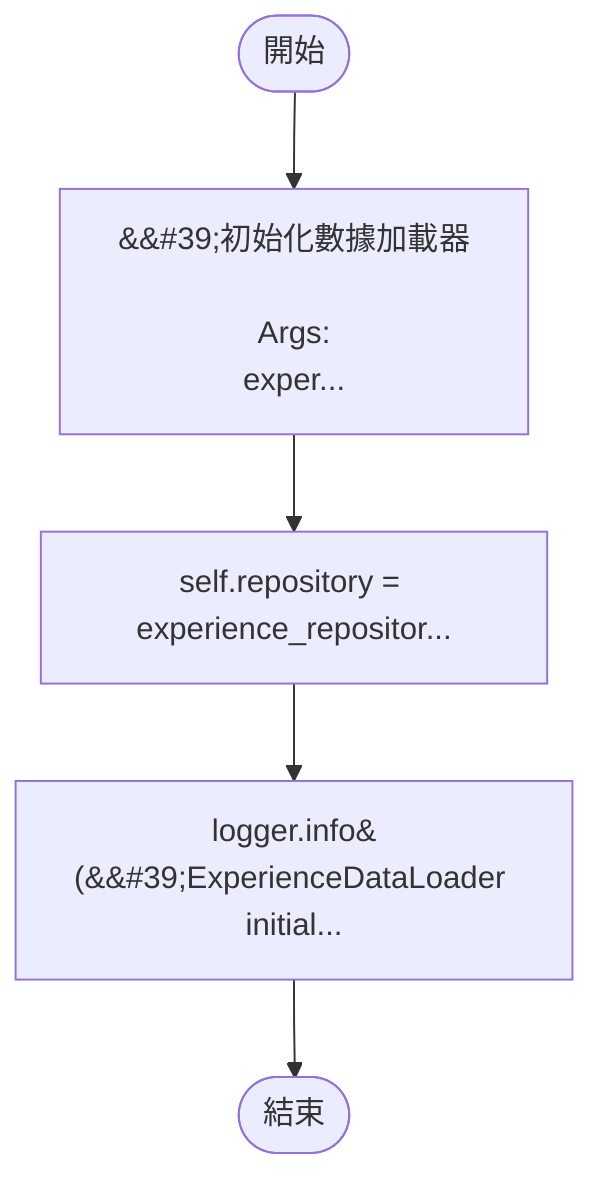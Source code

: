 flowchart TB
    n1([開始])
    n2([結束])
    n3[&amp;&#35;39;初始化數據加載器\n\n        Args:\n            exper...]
    n4[self.repository = experience_repositor...]
    n5[logger.info&#40;&amp;&#35;39;ExperienceDataLoader initial...]
    n1 --> n3
    n3 --> n4
    n4 --> n5
    n5 --> n2
